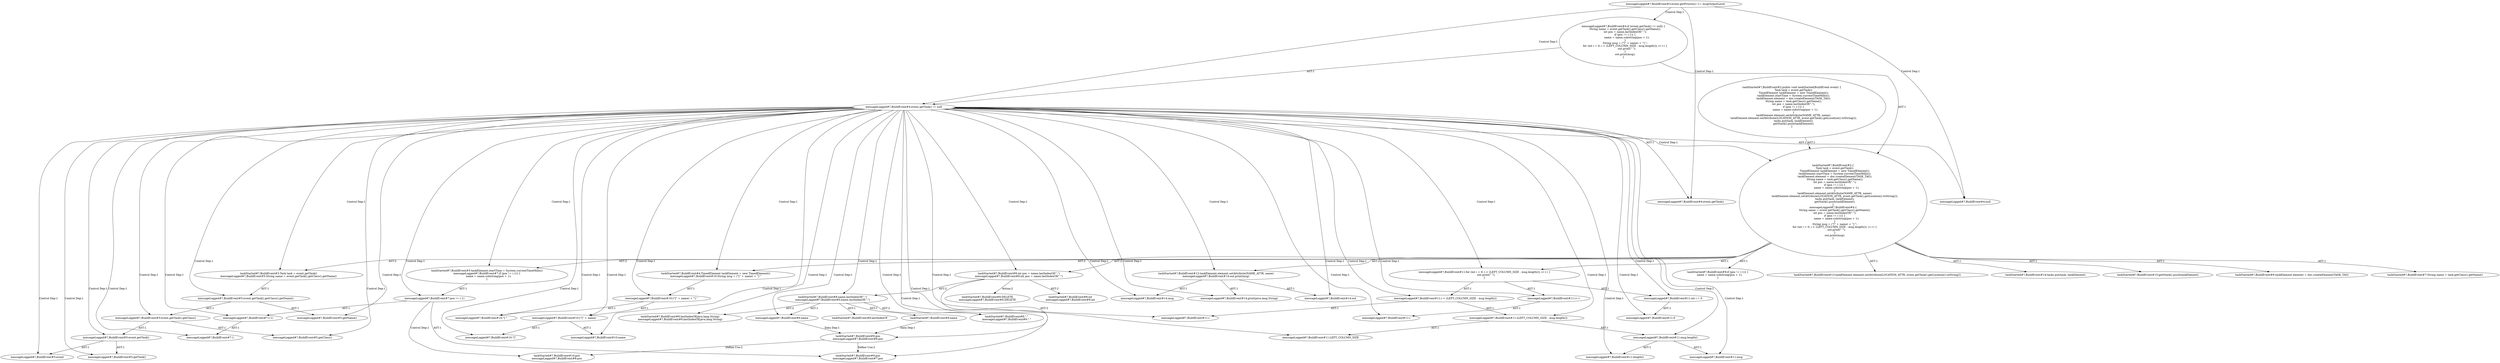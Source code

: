 digraph "Pattern" {
0 [label="taskStarted#?,BuildEvent#8:DELETE
messageLogged#?,BuildEvent#6:DELETE" shape=ellipse]
1 [label="taskStarted#?,BuildEvent#8:int pos = name.lastIndexOf(\".\")
messageLogged#?,BuildEvent#6:int pos = name.lastIndexOf(\".\")" shape=ellipse]
2 [label="taskStarted#?,BuildEvent#2:\{
    Task task = event.getTask();
    TimedElement taskElement = new TimedElement();
    taskElement.startTime = System.currentTimeMillis();
    taskElement.element = doc.createElement(TASK_TAG);
    String name = task.getClass().getName();
    int pos = name.lastIndexOf(\".\");
    if (pos != (-1)) \{
        name = name.substring(pos + 1);
    \}
    taskElement.element.setAttribute(NAME_ATTR, name);
    taskElement.element.setAttribute(LOCATION_ATTR, event.getTask().getLocation().toString());
    tasks.put(task, taskElement);
    getStack().push(taskElement);
\}
messageLogged#?,BuildEvent#4:\{
    String name = event.getTask().getClass().getName();
    int pos = name.lastIndexOf(\".\");
    if (pos != (-1)) \{
        name = name.substring(pos + 1);
    \}
    String msg = (\"[\" + name) + \"] \";
    for (int i = 0; i < (LEFT_COLUMN_SIZE - msg.length()); i++) \{
        out.print(\" \");
    \}
    out.print(msg);
\}" shape=ellipse]
3 [label="taskStarted#?,BuildEvent#2:public void taskStarted(BuildEvent event) \{
    Task task = event.getTask();
    TimedElement taskElement = new TimedElement();
    taskElement.startTime = System.currentTimeMillis();
    taskElement.element = doc.createElement(TASK_TAG);
    String name = task.getClass().getName();
    int pos = name.lastIndexOf(\".\");
    if (pos != (-1)) \{
        name = name.substring(pos + 1);
    \}
    taskElement.element.setAttribute(NAME_ATTR, name);
    taskElement.element.setAttribute(LOCATION_ATTR, event.getTask().getLocation().toString());
    tasks.put(task, taskElement);
    getStack().push(taskElement);
\}" shape=ellipse]
4 [label="taskStarted#?,BuildEvent#3:Task task = event.getTask()
messageLogged#?,BuildEvent#5:String name = event.getTask().getClass().getName()" shape=ellipse]
5 [label="taskStarted#?,BuildEvent#4:TimedElement taskElement = new TimedElement()
messageLogged#?,BuildEvent#10:String msg = (\"[\" + name) + \"] \"" shape=ellipse]
6 [label="taskStarted#?,BuildEvent#5:taskElement.startTime = System.currentTimeMillis()
messageLogged#?,BuildEvent#7:if (pos != (-1)) \{
    name = name.substring(pos + 1);
\}" shape=ellipse]
7 [label="taskStarted#?,BuildEvent#6:taskElement.element = doc.createElement(TASK_TAG)" shape=ellipse]
8 [label="taskStarted#?,BuildEvent#7:String name = task.getClass().getName()" shape=ellipse]
9 [label="taskStarted#?,BuildEvent#9:if (pos != (-1)) \{
    name = name.substring(pos + 1);
\}" shape=ellipse]
10 [label="taskStarted#?,BuildEvent#12:taskElement.element.setAttribute(NAME_ATTR, name)
messageLogged#?,BuildEvent#14:out.print(msg)" shape=ellipse]
11 [label="taskStarted#?,BuildEvent#13:taskElement.element.setAttribute(LOCATION_ATTR, event.getTask().getLocation().toString())" shape=ellipse]
12 [label="taskStarted#?,BuildEvent#14:tasks.put(task, taskElement)" shape=ellipse]
13 [label="taskStarted#?,BuildEvent#15:getStack().push(taskElement)" shape=ellipse]
14 [label="taskStarted#?,BuildEvent#8:pos
messageLogged#?,BuildEvent#6:pos" shape=ellipse]
15 [label="taskStarted#?,BuildEvent#8:name" shape=ellipse]
16 [label="taskStarted#?,BuildEvent#9:pos
messageLogged#?,BuildEvent#7:pos" shape=ellipse]
17 [label="taskStarted#?,BuildEvent#10:pos
messageLogged#?,BuildEvent#8:pos" shape=ellipse]
18 [label="taskStarted#?,BuildEvent#8:int
messageLogged#?,BuildEvent#6:int" shape=ellipse]
19 [label="taskStarted#?,BuildEvent#8:name.lastIndexOf(\".\")
messageLogged#?,BuildEvent#6:name.lastIndexOf(\".\")" shape=ellipse]
20 [label="taskStarted#?,BuildEvent#8:lastIndexOf" shape=ellipse]
21 [label="taskStarted#?,BuildEvent#8:lastIndexOf(java.lang.String)
messageLogged#?,BuildEvent#6:lastIndexOf(java.lang.String)" shape=ellipse]
22 [label="taskStarted#?,BuildEvent#8:\".\"
messageLogged#?,BuildEvent#6:\".\"" shape=ellipse]
23 [label="messageLogged#?,BuildEvent#5:event.getTask()" shape=ellipse]
24 [label="messageLogged#?,BuildEvent#10:(\"[\" + name) + \"] \"" shape=ellipse]
25 [label="messageLogged#?,BuildEvent#5:getClass()" shape=ellipse]
26 [label="messageLogged#?,BuildEvent#11:i" shape=ellipse]
27 [label="messageLogged#?,BuildEvent#7:(-1)" shape=ellipse]
28 [label="messageLogged#?,BuildEvent#14:msg" shape=ellipse]
29 [label="messageLogged#?,BuildEvent#10:(\"[\" + name)" shape=ellipse]
30 [label="messageLogged#?,BuildEvent#14:out" shape=ellipse]
31 [label="messageLogged#?,BuildEvent#5:event.getTask().getClass().getName()" shape=ellipse]
32 [label="messageLogged#?,BuildEvent#7:1" shape=ellipse]
33 [label="messageLogged#?,BuildEvent#11:msg.length()" shape=ellipse]
34 [label="messageLogged#?,BuildEvent#10:\"[\"" shape=ellipse]
35 [label="messageLogged#?,BuildEvent#11:length()" shape=ellipse]
36 [label="messageLogged#?,BuildEvent#7:pos != (-1)" shape=ellipse]
37 [label="messageLogged#?,BuildEvent#4:event.getTask()" shape=ellipse]
38 [label="messageLogged#?,BuildEvent#11:i" shape=ellipse]
39 [label="messageLogged#?,BuildEvent#11:LEFT_COLUMN_SIZE" shape=ellipse]
40 [label="messageLogged#?,BuildEvent#4:event.getTask() != null" shape=ellipse]
41 [label="messageLogged#?,BuildEvent#5:getTask()" shape=ellipse]
42 [label="messageLogged#?,BuildEvent#4:null" shape=ellipse]
43 [label="messageLogged#?,BuildEvent#6:name" shape=ellipse]
44 [label="messageLogged#?,BuildEvent#11:i < (LEFT_COLUMN_SIZE - msg.length())" shape=ellipse]
45 [label="messageLogged#?,BuildEvent#14:print(java.lang.String)" shape=ellipse]
46 [label="messageLogged#?,BuildEvent#5:event.getTask().getClass()" shape=ellipse]
47 [label="messageLogged#?,BuildEvent#11:(LEFT_COLUMN_SIZE - msg.length())" shape=ellipse]
48 [label="messageLogged#?,BuildEvent#5:getName()" shape=ellipse]
49 [label="messageLogged#?,BuildEvent#10:name" shape=ellipse]
50 [label="messageLogged#?,BuildEvent#11:for (int i = 0; i < (LEFT_COLUMN_SIZE - msg.length()); i++) \{
    out.print(\" \");
\}" shape=ellipse]
51 [label="messageLogged#?,BuildEvent#11:i++" shape=ellipse]
52 [label="messageLogged#?,BuildEvent#4:if (event.getTask() != null) \{
    String name = event.getTask().getClass().getName();
    int pos = name.lastIndexOf(\".\");
    if (pos != (-1)) \{
        name = name.substring(pos + 1);
    \}
    String msg = (\"[\" + name) + \"] \";
    for (int i = 0; i < (LEFT_COLUMN_SIZE - msg.length()); i++) \{
        out.print(\" \");
    \}
    out.print(msg);
\}" shape=ellipse]
53 [label="messageLogged#?,BuildEvent#10:\"] \"" shape=ellipse]
54 [label="messageLogged#?,BuildEvent#11:int i = 0" shape=ellipse]
55 [label="messageLogged#?,BuildEvent#5:event" shape=ellipse]
56 [label="messageLogged#?,BuildEvent#11:msg" shape=ellipse]
57 [label="messageLogged#?,BuildEvent#3:event.getPriority() <= msgOutputLevel" shape=ellipse]
58 [label="messageLogged#?,BuildEvent#11:0" shape=ellipse]
1 -> 0 [label="Action:2"];
1 -> 14 [label="AST:2"];
1 -> 18 [label="AST:2"];
1 -> 19 [label="AST:2"];
2 -> 1 [label="AST:2"];
2 -> 4 [label="AST:2"];
2 -> 5 [label="AST:2"];
2 -> 6 [label="AST:2"];
2 -> 7 [label="AST:1"];
2 -> 8 [label="AST:1"];
2 -> 9 [label="AST:1"];
2 -> 10 [label="AST:2"];
2 -> 11 [label="AST:1"];
2 -> 12 [label="AST:1"];
2 -> 13 [label="AST:1"];
2 -> 50 [label="AST:1"];
3 -> 2 [label="AST:1"];
4 -> 31 [label="AST:1"];
5 -> 24 [label="AST:1"];
6 -> 36 [label="AST:1"];
10 -> 28 [label="AST:1"];
10 -> 30 [label="AST:1"];
10 -> 45 [label="AST:1"];
14 -> 16 [label="Define Use:2"];
14 -> 17 [label="Define Use:2"];
15 -> 14 [label="Data Dep:1"];
19 -> 15 [label="AST:1"];
19 -> 20 [label="AST:1"];
19 -> 21 [label="AST:2"];
19 -> 22 [label="AST:2"];
19 -> 43 [label="AST:1"];
23 -> 55 [label="AST:1"];
23 -> 41 [label="AST:1"];
24 -> 29 [label="AST:1"];
24 -> 53 [label="AST:1"];
27 -> 32 [label="AST:1"];
29 -> 34 [label="AST:1"];
29 -> 49 [label="AST:1"];
31 -> 46 [label="AST:1"];
31 -> 48 [label="AST:1"];
33 -> 56 [label="AST:1"];
33 -> 35 [label="AST:1"];
36 -> 27 [label="AST:1"];
36 -> 16 [label="AST:1"];
36 -> 17 [label="Control Dep:1"];
40 -> 23 [label="Control Dep:1"];
40 -> 24 [label="Control Dep:1"];
40 -> 25 [label="Control Dep:1"];
40 -> 26 [label="Control Dep:1"];
40 -> 27 [label="Control Dep:1"];
40 -> 28 [label="Control Dep:1"];
40 -> 29 [label="Control Dep:1"];
40 -> 30 [label="Control Dep:1"];
40 -> 31 [label="Control Dep:1"];
40 -> 32 [label="Control Dep:1"];
40 -> 33 [label="Control Dep:1"];
40 -> 34 [label="Control Dep:1"];
40 -> 35 [label="Control Dep:1"];
40 -> 36 [label="Control Dep:1"];
40 -> 37 [label="AST:1"];
40 -> 38 [label="Control Dep:1"];
40 -> 39 [label="Control Dep:1"];
40 -> 42 [label="AST:1"];
40 -> 2 [label="Control Dep:1"];
40 -> 4 [label="Control Dep:1"];
40 -> 48 [label="Control Dep:1"];
40 -> 46 [label="Control Dep:1"];
40 -> 41 [label="Control Dep:1"];
40 -> 55 [label="Control Dep:1"];
40 -> 1 [label="Control Dep:1"];
40 -> 19 [label="Control Dep:1"];
40 -> 21 [label="Control Dep:1"];
40 -> 43 [label="Control Dep:1"];
40 -> 22 [label="Control Dep:1"];
40 -> 6 [label="Control Dep:1"];
40 -> 16 [label="Control Dep:1"];
40 -> 5 [label="Control Dep:1"];
40 -> 49 [label="Control Dep:1"];
40 -> 53 [label="Control Dep:1"];
40 -> 50 [label="Control Dep:1"];
40 -> 54 [label="Control Dep:1"];
40 -> 58 [label="Control Dep:1"];
40 -> 44 [label="Control Dep:1"];
40 -> 47 [label="Control Dep:1"];
40 -> 56 [label="Control Dep:1"];
40 -> 51 [label="Control Dep:1"];
40 -> 10 [label="Control Dep:1"];
40 -> 45 [label="Control Dep:1"];
43 -> 14 [label="Data Dep:1"];
44 -> 38 [label="AST:1"];
44 -> 47 [label="AST:1"];
46 -> 23 [label="AST:1"];
46 -> 25 [label="AST:1"];
47 -> 33 [label="AST:1"];
47 -> 39 [label="AST:1"];
50 -> 44 [label="AST:1"];
50 -> 54 [label="AST:1"];
50 -> 51 [label="AST:1"];
51 -> 26 [label="AST:1"];
52 -> 40 [label="AST:1"];
52 -> 2 [label="AST:1"];
54 -> 58 [label="AST:1"];
57 -> 37 [label="Control Dep:1"];
57 -> 40 [label="Control Dep:1"];
57 -> 42 [label="Control Dep:1"];
57 -> 52 [label="Control Dep:1"];
}
